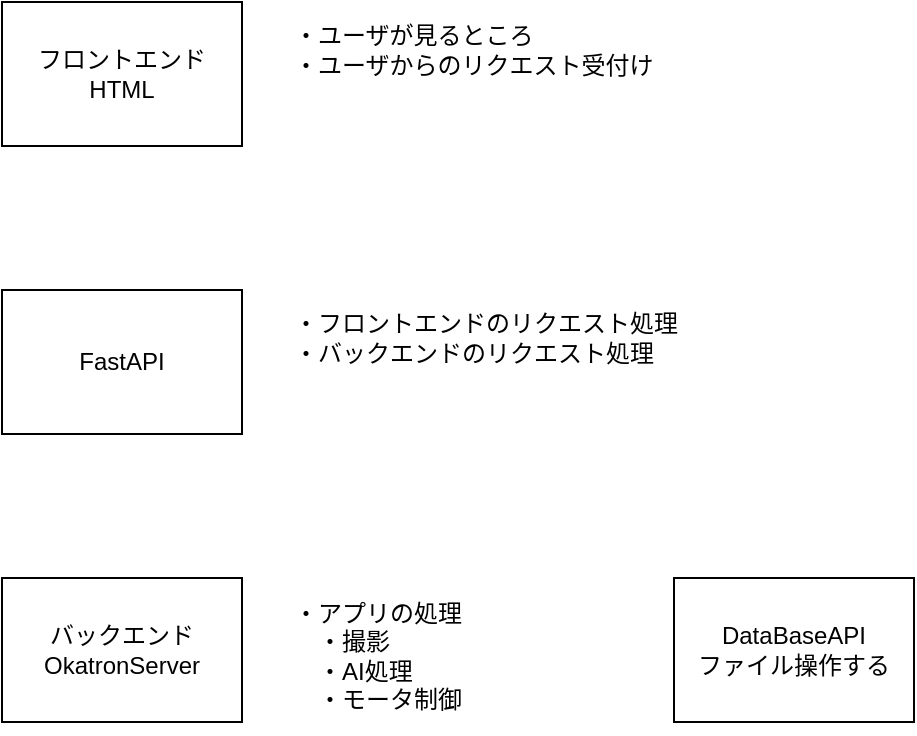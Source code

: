 <mxfile>
    <diagram id="X56hWuXkz_R3zDNtnNjE" name="ページ1">
        <mxGraphModel dx="1066" dy="619" grid="1" gridSize="6" guides="1" tooltips="1" connect="1" arrows="1" fold="1" page="1" pageScale="1" pageWidth="827" pageHeight="1169" math="0" shadow="0">
            <root>
                <mxCell id="0"/>
                <mxCell id="1" parent="0"/>
                <mxCell id="2" value="フロントエンド&lt;br&gt;HTML" style="whiteSpace=wrap;html=1;" vertex="1" parent="1">
                    <mxGeometry x="72" y="48" width="120" height="72" as="geometry"/>
                </mxCell>
                <mxCell id="3" value="FastAPI" style="whiteSpace=wrap;html=1;" vertex="1" parent="1">
                    <mxGeometry x="72" y="192" width="120" height="72" as="geometry"/>
                </mxCell>
                <mxCell id="4" value="バックエンド&lt;br&gt;OkatronServer" style="whiteSpace=wrap;html=1;" vertex="1" parent="1">
                    <mxGeometry x="72" y="336" width="120" height="72" as="geometry"/>
                </mxCell>
                <mxCell id="5" value="・ユーザが見るところ&lt;br&gt;・ユーザからのリクエスト受付け" style="text;html=1;align=left;verticalAlign=middle;resizable=0;points=[];autosize=1;strokeColor=none;fillColor=none;" vertex="1" parent="1">
                    <mxGeometry x="216" y="48" width="204" height="48" as="geometry"/>
                </mxCell>
                <mxCell id="6" value="・フロントエンドのリクエスト処理&lt;br&gt;・バックエンドのリクエスト処理" style="text;html=1;align=left;verticalAlign=middle;resizable=0;points=[];autosize=1;strokeColor=none;fillColor=none;" vertex="1" parent="1">
                    <mxGeometry x="216" y="192" width="216" height="48" as="geometry"/>
                </mxCell>
                <mxCell id="7" value="・アプリの処理&lt;br&gt;　・撮影&lt;br&gt;　・AI処理&lt;br&gt;　・モータ制御" style="text;html=1;align=left;verticalAlign=middle;resizable=0;points=[];autosize=1;strokeColor=none;fillColor=none;" vertex="1" parent="1">
                    <mxGeometry x="216" y="336" width="108" height="78" as="geometry"/>
                </mxCell>
                <mxCell id="Wj6vKax3r_KFzhZyF8nQ-7" value="DataBaseAPI&lt;br&gt;ファイル操作する" style="whiteSpace=wrap;html=1;" vertex="1" parent="1">
                    <mxGeometry x="408" y="336" width="120" height="72" as="geometry"/>
                </mxCell>
            </root>
        </mxGraphModel>
    </diagram>
    <diagram id="zQk6bGxmD2O_SKdqkDCD" name="ページ2">
        <mxGraphModel dx="1421" dy="825" grid="1" gridSize="6" guides="1" tooltips="1" connect="1" arrows="1" fold="1" page="1" pageScale="1" pageWidth="827" pageHeight="1169" math="0" shadow="0">
            <root>
                <mxCell id="0"/>
                <mxCell id="1" parent="0"/>
                <mxCell id="VoaXFm8t6S9eDuqUZ-T1-1" value="OkatronServer" style="whiteSpace=wrap;html=1;" vertex="1" parent="1">
                    <mxGeometry x="240" y="24" width="120" height="72" as="geometry"/>
                </mxCell>
                <mxCell id="BVa3IJ_TPYBYKUTRfkue-1" value="Captor&lt;br&gt;画像取得する" style="whiteSpace=wrap;html=1;" vertex="1" parent="1">
                    <mxGeometry x="240" y="360" width="120" height="72" as="geometry"/>
                </mxCell>
                <mxCell id="BVa3IJ_TPYBYKUTRfkue-2" value="Inferencer&lt;br&gt;AI処理する" style="whiteSpace=wrap;html=1;" vertex="1" parent="1">
                    <mxGeometry x="240" y="480" width="120" height="72" as="geometry"/>
                </mxCell>
                <mxCell id="BVa3IJ_TPYBYKUTRfkue-3" value="Controller&lt;br&gt;モータ制御する" style="whiteSpace=wrap;html=1;" vertex="1" parent="1">
                    <mxGeometry x="240" y="600" width="120" height="72" as="geometry"/>
                </mxCell>
                <mxCell id="v3HYLjl3j5u4OknyyOl0-1" value="DataBaseAPI&lt;br&gt;ファイル操作する" style="whiteSpace=wrap;html=1;" vertex="1" parent="1">
                    <mxGeometry x="426" y="360" width="120" height="72" as="geometry"/>
                </mxCell>
                <mxCell id="v3HYLjl3j5u4OknyyOl0-2" value="" style="shape=trapezoid;perimeter=trapezoidPerimeter;whiteSpace=wrap;html=1;fixedSize=1;" vertex="1" parent="1">
                    <mxGeometry x="240" y="240" width="120" height="60" as="geometry"/>
                </mxCell>
                <mxCell id="v3HYLjl3j5u4OknyyOl0-3" value="Start IO" style="whiteSpace=wrap;html=1;" vertex="1" parent="1">
                    <mxGeometry x="240" y="144" width="120" height="60" as="geometry"/>
                </mxCell>
                <mxCell id="v3HYLjl3j5u4OknyyOl0-4" value="" style="shape=trapezoid;perimeter=trapezoidPerimeter;whiteSpace=wrap;html=1;fixedSize=1;rotation=-180;" vertex="1" parent="1">
                    <mxGeometry x="234" y="732" width="120" height="60" as="geometry"/>
                </mxCell>
                <mxCell id="-4FnLEYG4q4dIlAEOyTR-3" value="OkatronSatus" style="whiteSpace=wrap;html=1;" vertex="1" parent="1">
                    <mxGeometry x="642" y="24" width="120" height="72" as="geometry"/>
                </mxCell>
                <mxCell id="-4FnLEYG4q4dIlAEOyTR-5" value="OkatronMode" style="swimlane;fontStyle=0;childLayout=stackLayout;horizontal=1;startSize=26;fillColor=none;horizontalStack=0;resizeParent=1;resizeParentMax=0;resizeLast=0;collapsible=1;marginBottom=0;html=1;" vertex="1" parent="1">
                    <mxGeometry x="648" y="150" width="140" height="104" as="geometry"/>
                </mxCell>
                <mxCell id="-4FnLEYG4q4dIlAEOyTR-6" value="OperationMode" style="text;strokeColor=none;fillColor=none;align=left;verticalAlign=top;spacingLeft=4;spacingRight=4;overflow=hidden;rotatable=0;points=[[0,0.5],[1,0.5]];portConstraint=eastwest;whiteSpace=wrap;html=1;" vertex="1" parent="-4FnLEYG4q4dIlAEOyTR-5">
                    <mxGeometry y="26" width="140" height="26" as="geometry"/>
                </mxCell>
                <mxCell id="-4FnLEYG4q4dIlAEOyTR-7" value="SettingMode" style="text;strokeColor=none;fillColor=none;align=left;verticalAlign=top;spacingLeft=4;spacingRight=4;overflow=hidden;rotatable=0;points=[[0,0.5],[1,0.5]];portConstraint=eastwest;whiteSpace=wrap;html=1;" vertex="1" parent="-4FnLEYG4q4dIlAEOyTR-5">
                    <mxGeometry y="52" width="140" height="26" as="geometry"/>
                </mxCell>
                <mxCell id="-4FnLEYG4q4dIlAEOyTR-8" value="Item 3" style="text;strokeColor=none;fillColor=none;align=left;verticalAlign=top;spacingLeft=4;spacingRight=4;overflow=hidden;rotatable=0;points=[[0,0.5],[1,0.5]];portConstraint=eastwest;whiteSpace=wrap;html=1;" vertex="1" parent="-4FnLEYG4q4dIlAEOyTR-5">
                    <mxGeometry y="78" width="140" height="26" as="geometry"/>
                </mxCell>
                <mxCell id="-4FnLEYG4q4dIlAEOyTR-9" value="OkatronState" style="swimlane;fontStyle=0;childLayout=stackLayout;horizontal=1;startSize=26;fillColor=none;horizontalStack=0;resizeParent=1;resizeParentMax=0;resizeLast=0;collapsible=1;marginBottom=0;html=1;" vertex="1" parent="1">
                    <mxGeometry x="840" y="144" width="140" height="104" as="geometry"/>
                </mxCell>
                <mxCell id="-4FnLEYG4q4dIlAEOyTR-10" value="Idle" style="text;strokeColor=none;fillColor=none;align=left;verticalAlign=top;spacingLeft=4;spacingRight=4;overflow=hidden;rotatable=0;points=[[0,0.5],[1,0.5]];portConstraint=eastwest;whiteSpace=wrap;html=1;" vertex="1" parent="-4FnLEYG4q4dIlAEOyTR-9">
                    <mxGeometry y="26" width="140" height="26" as="geometry"/>
                </mxCell>
                <mxCell id="-4FnLEYG4q4dIlAEOyTR-11" value="Working" style="text;strokeColor=none;fillColor=none;align=left;verticalAlign=top;spacingLeft=4;spacingRight=4;overflow=hidden;rotatable=0;points=[[0,0.5],[1,0.5]];portConstraint=eastwest;whiteSpace=wrap;html=1;" vertex="1" parent="-4FnLEYG4q4dIlAEOyTR-9">
                    <mxGeometry y="52" width="140" height="26" as="geometry"/>
                </mxCell>
                <mxCell id="-4FnLEYG4q4dIlAEOyTR-12" value="Item 3" style="text;strokeColor=none;fillColor=none;align=left;verticalAlign=top;spacingLeft=4;spacingRight=4;overflow=hidden;rotatable=0;points=[[0,0.5],[1,0.5]];portConstraint=eastwest;whiteSpace=wrap;html=1;" vertex="1" parent="-4FnLEYG4q4dIlAEOyTR-9">
                    <mxGeometry y="78" width="140" height="26" as="geometry"/>
                </mxCell>
            </root>
        </mxGraphModel>
    </diagram>
</mxfile>